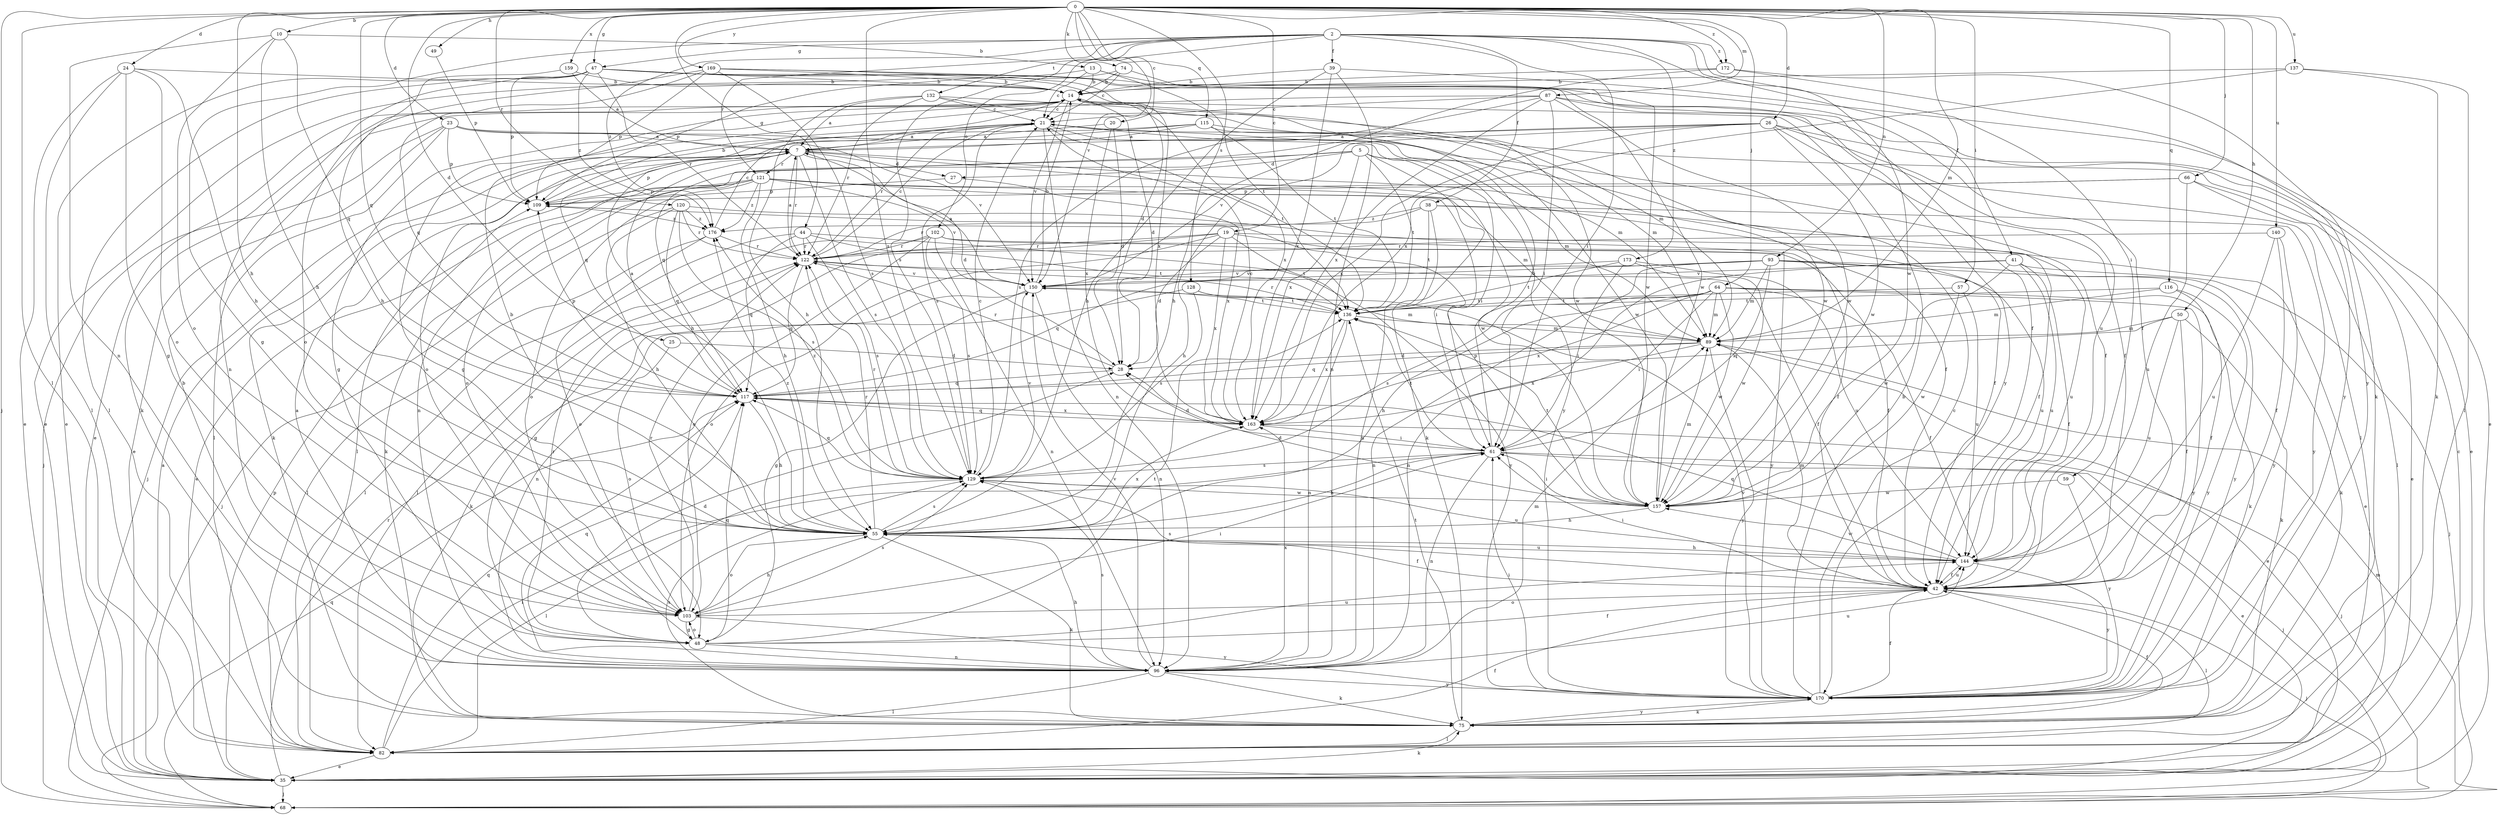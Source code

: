 strict digraph  {
0;
2;
5;
7;
10;
13;
14;
19;
20;
21;
23;
24;
25;
26;
27;
28;
35;
38;
39;
41;
42;
44;
47;
48;
49;
50;
55;
57;
59;
61;
64;
66;
68;
74;
75;
82;
87;
89;
93;
96;
102;
103;
109;
115;
116;
117;
120;
121;
122;
128;
129;
132;
136;
137;
140;
144;
150;
157;
159;
163;
169;
170;
172;
173;
176;
0 -> 10  [label=b];
0 -> 19  [label=c];
0 -> 20  [label=c];
0 -> 23  [label=d];
0 -> 24  [label=d];
0 -> 25  [label=d];
0 -> 26  [label=d];
0 -> 44  [label=g];
0 -> 47  [label=g];
0 -> 49  [label=h];
0 -> 50  [label=h];
0 -> 55  [label=h];
0 -> 57  [label=i];
0 -> 64  [label=j];
0 -> 66  [label=j];
0 -> 68  [label=j];
0 -> 74  [label=k];
0 -> 82  [label=l];
0 -> 87  [label=m];
0 -> 89  [label=m];
0 -> 93  [label=n];
0 -> 115  [label=q];
0 -> 116  [label=q];
0 -> 117  [label=q];
0 -> 120  [label=r];
0 -> 128  [label=s];
0 -> 129  [label=s];
0 -> 137  [label=u];
0 -> 140  [label=u];
0 -> 150  [label=v];
0 -> 159  [label=x];
0 -> 169  [label=y];
0 -> 172  [label=z];
2 -> 38  [label=f];
2 -> 39  [label=f];
2 -> 41  [label=f];
2 -> 47  [label=g];
2 -> 48  [label=g];
2 -> 59  [label=i];
2 -> 61  [label=i];
2 -> 102  [label=o];
2 -> 121  [label=r];
2 -> 129  [label=s];
2 -> 132  [label=t];
2 -> 157  [label=w];
2 -> 172  [label=z];
2 -> 173  [label=z];
2 -> 176  [label=z];
5 -> 27  [label=d];
5 -> 61  [label=i];
5 -> 75  [label=k];
5 -> 82  [label=l];
5 -> 89  [label=m];
5 -> 103  [label=o];
5 -> 136  [label=t];
5 -> 163  [label=x];
7 -> 27  [label=d];
7 -> 28  [label=d];
7 -> 42  [label=f];
7 -> 68  [label=j];
7 -> 75  [label=k];
7 -> 96  [label=n];
7 -> 109  [label=p];
7 -> 121  [label=r];
7 -> 122  [label=r];
7 -> 129  [label=s];
7 -> 157  [label=w];
10 -> 13  [label=b];
10 -> 55  [label=h];
10 -> 96  [label=n];
10 -> 103  [label=o];
10 -> 117  [label=q];
13 -> 14  [label=b];
13 -> 21  [label=c];
13 -> 35  [label=e];
13 -> 136  [label=t];
13 -> 157  [label=w];
14 -> 21  [label=c];
14 -> 28  [label=d];
14 -> 35  [label=e];
14 -> 48  [label=g];
14 -> 75  [label=k];
14 -> 150  [label=v];
14 -> 157  [label=w];
14 -> 163  [label=x];
19 -> 28  [label=d];
19 -> 48  [label=g];
19 -> 103  [label=o];
19 -> 122  [label=r];
19 -> 136  [label=t];
19 -> 144  [label=u];
19 -> 163  [label=x];
19 -> 170  [label=y];
20 -> 7  [label=a];
20 -> 28  [label=d];
20 -> 163  [label=x];
21 -> 7  [label=a];
21 -> 42  [label=f];
21 -> 89  [label=m];
21 -> 96  [label=n];
21 -> 117  [label=q];
21 -> 122  [label=r];
21 -> 129  [label=s];
21 -> 136  [label=t];
23 -> 7  [label=a];
23 -> 35  [label=e];
23 -> 68  [label=j];
23 -> 82  [label=l];
23 -> 109  [label=p];
23 -> 150  [label=v];
23 -> 170  [label=y];
24 -> 14  [label=b];
24 -> 35  [label=e];
24 -> 48  [label=g];
24 -> 55  [label=h];
24 -> 82  [label=l];
24 -> 103  [label=o];
25 -> 28  [label=d];
25 -> 103  [label=o];
26 -> 7  [label=a];
26 -> 35  [label=e];
26 -> 42  [label=f];
26 -> 82  [label=l];
26 -> 117  [label=q];
26 -> 150  [label=v];
26 -> 157  [label=w];
26 -> 163  [label=x];
27 -> 109  [label=p];
27 -> 163  [label=x];
28 -> 117  [label=q];
28 -> 122  [label=r];
35 -> 7  [label=a];
35 -> 21  [label=c];
35 -> 68  [label=j];
35 -> 75  [label=k];
35 -> 109  [label=p];
35 -> 122  [label=r];
38 -> 42  [label=f];
38 -> 96  [label=n];
38 -> 122  [label=r];
38 -> 136  [label=t];
38 -> 170  [label=y];
38 -> 176  [label=z];
39 -> 14  [label=b];
39 -> 35  [label=e];
39 -> 55  [label=h];
39 -> 96  [label=n];
39 -> 163  [label=x];
41 -> 42  [label=f];
41 -> 68  [label=j];
41 -> 96  [label=n];
41 -> 144  [label=u];
41 -> 150  [label=v];
41 -> 157  [label=w];
42 -> 61  [label=i];
42 -> 68  [label=j];
42 -> 82  [label=l];
42 -> 89  [label=m];
42 -> 103  [label=o];
42 -> 129  [label=s];
42 -> 144  [label=u];
44 -> 82  [label=l];
44 -> 117  [label=q];
44 -> 122  [label=r];
44 -> 129  [label=s];
44 -> 136  [label=t];
44 -> 170  [label=y];
47 -> 14  [label=b];
47 -> 28  [label=d];
47 -> 35  [label=e];
47 -> 42  [label=f];
47 -> 82  [label=l];
47 -> 96  [label=n];
47 -> 109  [label=p];
47 -> 122  [label=r];
47 -> 170  [label=y];
47 -> 176  [label=z];
48 -> 28  [label=d];
48 -> 42  [label=f];
48 -> 96  [label=n];
48 -> 103  [label=o];
48 -> 117  [label=q];
48 -> 122  [label=r];
48 -> 136  [label=t];
48 -> 144  [label=u];
49 -> 109  [label=p];
50 -> 42  [label=f];
50 -> 75  [label=k];
50 -> 89  [label=m];
50 -> 117  [label=q];
50 -> 144  [label=u];
55 -> 14  [label=b];
55 -> 42  [label=f];
55 -> 75  [label=k];
55 -> 103  [label=o];
55 -> 122  [label=r];
55 -> 129  [label=s];
55 -> 144  [label=u];
55 -> 163  [label=x];
55 -> 176  [label=z];
57 -> 136  [label=t];
57 -> 144  [label=u];
57 -> 157  [label=w];
59 -> 157  [label=w];
59 -> 170  [label=y];
61 -> 14  [label=b];
61 -> 28  [label=d];
61 -> 35  [label=e];
61 -> 55  [label=h];
61 -> 68  [label=j];
61 -> 96  [label=n];
61 -> 129  [label=s];
61 -> 136  [label=t];
64 -> 42  [label=f];
64 -> 55  [label=h];
64 -> 61  [label=i];
64 -> 75  [label=k];
64 -> 89  [label=m];
64 -> 129  [label=s];
64 -> 136  [label=t];
64 -> 157  [label=w];
64 -> 163  [label=x];
64 -> 170  [label=y];
66 -> 35  [label=e];
66 -> 55  [label=h];
66 -> 82  [label=l];
66 -> 109  [label=p];
66 -> 144  [label=u];
68 -> 89  [label=m];
68 -> 117  [label=q];
74 -> 14  [label=b];
74 -> 21  [label=c];
74 -> 42  [label=f];
74 -> 109  [label=p];
75 -> 42  [label=f];
75 -> 82  [label=l];
75 -> 129  [label=s];
75 -> 136  [label=t];
75 -> 170  [label=y];
82 -> 35  [label=e];
82 -> 42  [label=f];
82 -> 61  [label=i];
82 -> 117  [label=q];
87 -> 21  [label=c];
87 -> 48  [label=g];
87 -> 61  [label=i];
87 -> 129  [label=s];
87 -> 144  [label=u];
87 -> 157  [label=w];
87 -> 163  [label=x];
87 -> 170  [label=y];
89 -> 28  [label=d];
89 -> 35  [label=e];
89 -> 117  [label=q];
89 -> 163  [label=x];
89 -> 170  [label=y];
93 -> 61  [label=i];
93 -> 75  [label=k];
93 -> 89  [label=m];
93 -> 96  [label=n];
93 -> 117  [label=q];
93 -> 144  [label=u];
93 -> 150  [label=v];
93 -> 170  [label=y];
96 -> 7  [label=a];
96 -> 14  [label=b];
96 -> 55  [label=h];
96 -> 75  [label=k];
96 -> 82  [label=l];
96 -> 89  [label=m];
96 -> 117  [label=q];
96 -> 129  [label=s];
96 -> 144  [label=u];
96 -> 150  [label=v];
96 -> 163  [label=x];
96 -> 170  [label=y];
102 -> 35  [label=e];
102 -> 42  [label=f];
102 -> 82  [label=l];
102 -> 96  [label=n];
102 -> 103  [label=o];
102 -> 122  [label=r];
102 -> 129  [label=s];
103 -> 48  [label=g];
103 -> 55  [label=h];
103 -> 61  [label=i];
103 -> 122  [label=r];
103 -> 129  [label=s];
103 -> 170  [label=y];
109 -> 14  [label=b];
109 -> 176  [label=z];
115 -> 7  [label=a];
115 -> 55  [label=h];
115 -> 89  [label=m];
115 -> 103  [label=o];
115 -> 136  [label=t];
115 -> 157  [label=w];
116 -> 42  [label=f];
116 -> 89  [label=m];
116 -> 136  [label=t];
116 -> 170  [label=y];
117 -> 7  [label=a];
117 -> 55  [label=h];
117 -> 109  [label=p];
117 -> 163  [label=x];
120 -> 42  [label=f];
120 -> 55  [label=h];
120 -> 68  [label=j];
120 -> 117  [label=q];
120 -> 122  [label=r];
120 -> 129  [label=s];
120 -> 176  [label=z];
121 -> 35  [label=e];
121 -> 42  [label=f];
121 -> 55  [label=h];
121 -> 61  [label=i];
121 -> 75  [label=k];
121 -> 89  [label=m];
121 -> 103  [label=o];
121 -> 109  [label=p];
121 -> 150  [label=v];
121 -> 176  [label=z];
122 -> 7  [label=a];
122 -> 21  [label=c];
122 -> 42  [label=f];
122 -> 117  [label=q];
122 -> 150  [label=v];
128 -> 89  [label=m];
128 -> 96  [label=n];
128 -> 129  [label=s];
128 -> 136  [label=t];
129 -> 21  [label=c];
129 -> 82  [label=l];
129 -> 117  [label=q];
129 -> 122  [label=r];
129 -> 144  [label=u];
129 -> 150  [label=v];
129 -> 157  [label=w];
129 -> 176  [label=z];
132 -> 7  [label=a];
132 -> 21  [label=c];
132 -> 55  [label=h];
132 -> 89  [label=m];
132 -> 122  [label=r];
132 -> 157  [label=w];
136 -> 89  [label=m];
136 -> 96  [label=n];
136 -> 122  [label=r];
136 -> 163  [label=x];
137 -> 14  [label=b];
137 -> 75  [label=k];
137 -> 82  [label=l];
137 -> 163  [label=x];
140 -> 42  [label=f];
140 -> 122  [label=r];
140 -> 144  [label=u];
140 -> 170  [label=y];
144 -> 42  [label=f];
144 -> 55  [label=h];
144 -> 117  [label=q];
144 -> 157  [label=w];
144 -> 170  [label=y];
150 -> 7  [label=a];
150 -> 14  [label=b];
150 -> 48  [label=g];
150 -> 75  [label=k];
150 -> 96  [label=n];
150 -> 136  [label=t];
157 -> 28  [label=d];
157 -> 55  [label=h];
157 -> 61  [label=i];
157 -> 89  [label=m];
157 -> 109  [label=p];
157 -> 136  [label=t];
159 -> 7  [label=a];
159 -> 14  [label=b];
159 -> 55  [label=h];
163 -> 21  [label=c];
163 -> 61  [label=i];
163 -> 68  [label=j];
163 -> 117  [label=q];
169 -> 14  [label=b];
169 -> 103  [label=o];
169 -> 109  [label=p];
169 -> 117  [label=q];
169 -> 129  [label=s];
169 -> 157  [label=w];
169 -> 163  [label=x];
170 -> 14  [label=b];
170 -> 21  [label=c];
170 -> 42  [label=f];
170 -> 61  [label=i];
170 -> 75  [label=k];
170 -> 150  [label=v];
172 -> 14  [label=b];
172 -> 55  [label=h];
172 -> 75  [label=k];
172 -> 170  [label=y];
173 -> 61  [label=i];
173 -> 136  [label=t];
173 -> 144  [label=u];
173 -> 150  [label=v];
173 -> 157  [label=w];
176 -> 21  [label=c];
176 -> 82  [label=l];
176 -> 103  [label=o];
176 -> 122  [label=r];
}
